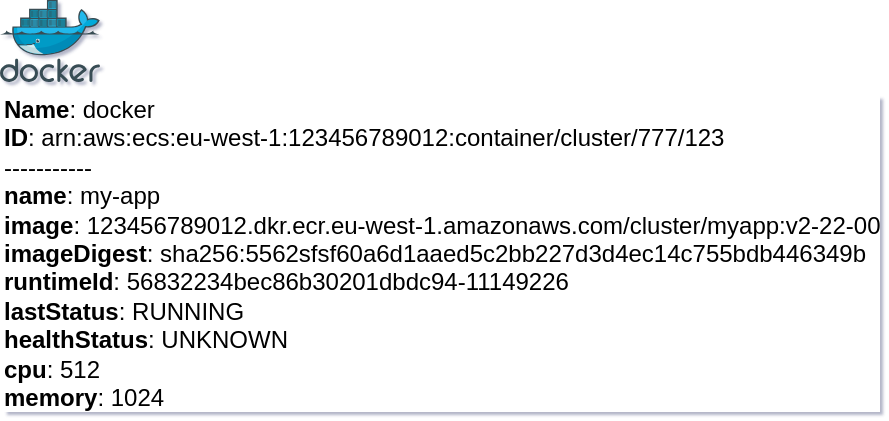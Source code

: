 <mxfile type="MultiCloud">
	<diagram id="diagram_1" name="AWS components">
		<mxGraphModel dx="1015" dy="661" grid="1" gridSize="10" guides="1" tooltips="1" connect="1" arrows="1" fold="1" page="1" pageScale="1" pageWidth="850" pageHeight="1100" math="0" shadow="1">
			<root>
				<mxCell id="0"/>
				<mxCell id="1" parent="0"/>
				<mxCell id="vertex:docker:arn:aws:ecs:eu-west-1:123456789012:container/cluster/777/123" value="&lt;b&gt;Name&lt;/b&gt;: docker&lt;BR&gt;&lt;b&gt;ID&lt;/b&gt;: arn:aws:ecs:eu-west-1:123456789012:container/cluster/777/123&lt;BR&gt;-----------&lt;BR&gt;&lt;b&gt;name&lt;/b&gt;: my-app&lt;BR&gt;&lt;b&gt;image&lt;/b&gt;: 123456789012.dkr.ecr.eu-west-1.amazonaws.com/cluster/myapp:v2-22-00&lt;BR&gt;&lt;b&gt;imageDigest&lt;/b&gt;: sha256:5562sfsf60a6d1aaed5c2bb227d3d4ec14c755bdb446349b&lt;BR&gt;&lt;b&gt;runtimeId&lt;/b&gt;: 56832234bec86b30201dbdc94-11149226&lt;BR&gt;&lt;b&gt;lastStatus&lt;/b&gt;: RUNNING&lt;BR&gt;&lt;b&gt;healthStatus&lt;/b&gt;: UNKNOWN&lt;BR&gt;&lt;b&gt;cpu&lt;/b&gt;: 512&lt;BR&gt;&lt;b&gt;memory&lt;/b&gt;: 1024" style="sketch=0;aspect=fixed;html=1;points=[];align=left;image;fontSize=12;image=img/lib/mscae/Docker.svg;" parent="1" vertex="1">
					<mxGeometry width="50" height="41" as="geometry"/>
				</mxCell>
			</root>
		</mxGraphModel>
	</diagram>
</mxfile>